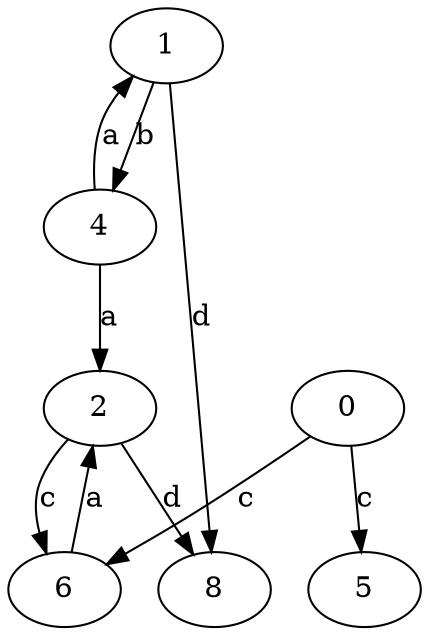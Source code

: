 strict digraph  {
1;
2;
4;
5;
6;
0;
8;
1 -> 4  [label=b];
1 -> 8  [label=d];
2 -> 6  [label=c];
2 -> 8  [label=d];
4 -> 1  [label=a];
4 -> 2  [label=a];
6 -> 2  [label=a];
0 -> 5  [label=c];
0 -> 6  [label=c];
}

